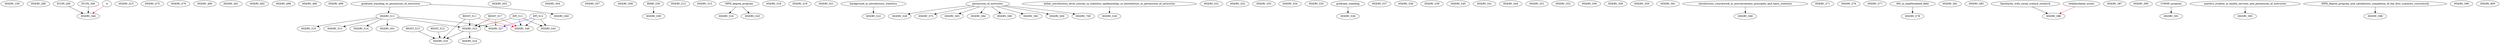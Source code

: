 digraph G {
    HSERV_100;
    HSERV_290;
    edge [color=black];
    ECON_200 -> HSERV_346;
    ECON_346 -> HSERV_346;
    edge [color=red];
    A -> HSERV_346;
    HSERV_415;
    HSERV_475;
    HSERV_476;
    HSERV_480;
    HSERV_481;
    HSERV_482;
    HSERV_488;
    HSERV_490;
    HSERV_499;
    edge [color=black];
    HSERV_511 -> HSERV_501;
    HSERV_503;
    HSERV_504;
    HSERV_507;
    HSERV_508;
    edge [color=black];
    BIME_530 -> HSERV_509;
    edge [color=black];
    HSERV_511 -> HSERV_510;
    edge [color=black];
    graduate_standing_or_permission_of_instructor -> HSERV_511;
    HSERV_512;
    edge [color=black];
    HSERV_511 -> HSERV_513;
    edge [color=black];
    HSERV_511 -> HSERV_514;
    HSERV_515;
    edge [color=black];
    MPH_degree_program -> HSERV_516;
    HSERV_518;
    HSERV_519;
    edge [color=black];
    MPH_degree_program -> HSERV_520;
    HSERV_521;
    edge [color=black];
    background_in_introductory_statistics -> HSERV_522;
    edge [color=black];
    HSERV_511 -> HSERV_523;
    BIOST_511 -> HSERV_523;
    BIOST_517 -> HSERV_523;
    EPI_511 -> HSERV_523;
    edge [color=black];
    HSERV_523 -> HSERV_524;
    edge [color=black];
    HSERV_523 -> HSERV_525;
    BIOST_511 -> HSERV_525;
    BIOST_512 -> HSERV_525;
    BIOST_513 -> HSERV_525;
    edge [color=black];
    HSERV_511 -> HSERV_527;
    edge [color=red];
    BIOST_517 -> HSERV_527;
    edge [color=blue];
    EPI_512 -> HSERV_527;
    edge [color=black];
    permission_of_instructor -> HSERV_528;
    edge [color=black];
    either_introductory_level_courses_in_statistics_epidemiology_or_biostatistics_or_permission_of_instructor -> HSERV_529;
    HSERV_531;
    HSERV_532;
    HSERV_533;
    HSERV_534;
    HSERV_535;
    edge [color=black];
    graduate_standing -> HSERV_536;
    HSERV_537;
    HSERV_538;
    HSERV_539;
    HSERV_540;
    HSERV_541;
    edge [color=black];
    EPI_511 -> HSERV_542;
    EPI_512 -> HSERV_542;
    HSERV_544;
    edge [color=black];
    EPI_511 -> HSERV_548;
    EPI_512 -> HSERV_548;
    edge [color=red];
    BIOST_511 -> HSERV_548;
    BIOST_517 -> HSERV_548;
    HSERV_551;
    HSERV_552;
    HSERV_556;
    HSERV_558;
    HSERV_559;
    edge [color=black];
    graduate_standing_or_permission_of_instructor -> HSERV_560;
    HSERV_561;
    edge [color=black];
    introductory_coursework_in_microeconomic_principles_and_basic_statistics -> HSERV_568;
    HSERV_571;
    edge [color=black];
    permission_of_instructor -> HSERV_575;
    HSERV_576;
    HSERV_577;
    edge [color=black];
    MD_in_healthrelated_field -> HSERV_578;
    HSERV_581;
    edge [color=black];
    permission_of_instructor -> HSERV_583;
    edge [color=black];
    permission_of_instructor -> HSERV_584;
    HSERV_585;
    edge [color=black];
    familiarity_with_social_science_research -> HSERV_586;
    edge [color=red];
    healthrelated_issues -> HSERV_586;
    HSERV_587;
    HSERV_589;
    edge [color=black];
    permission_of_instructor -> HSERV_590;
    edge [color=black];
    COPHP_program -> HSERV_591;
    edge [color=black];
    permission_of_instructor -> HSERV_592;
    edge [color=black];
    masters_student_in_health_services_and_permission_of_instructor -> HSERV_595;
    edge [color=black];
    MPH_degree_program_and_satisfactory_completion_of_the_first_summers_coursework -> HSERV_598;
    HSERV_599;
    edge [color=black];
    permission_of_instructor -> HSERV_600;
    edge [color=black];
    permission_of_instructor -> HSERV_700;
    HSERV_800;
}

